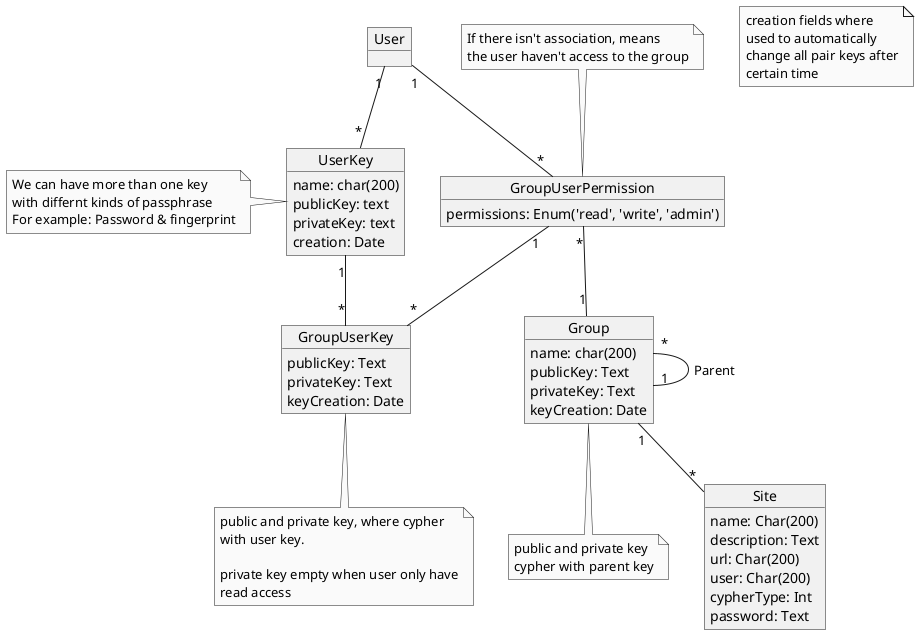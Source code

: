 @startuml

skinparam monochrome true

note as N1
creation fields where
used to automatically
change all pair keys after
certain time
end note

object User {

}

object UserKey {
	name: char(200)
	publicKey: text
	privateKey: text
	creation: Date
}

note left
 We can have more than one key
 with differnt kinds of passphrase
 For example: Password & fingerprint
end note

object Group {
	name: char(200)
	publicKey: Text
	privateKey: Text
	keyCreation: Date
}

note bottom
public and private key
cypher with parent key
end note

object GroupUserPermission {
	permissions: Enum('read', 'write', 'admin')
}

note top
If there isn't association, means
the user haven't access to the group
end note

object GroupUserKey {
	publicKey: Text
	privateKey: Text
	keyCreation: Date
}
note bottom
public and private key, where cypher
with user key.

private key empty when user only have
read access
end note

object Site {
	name: Char(200)
	description: Text
	url: Char(200)
	user: Char(200)
	cypherType: Int
	password: Text
}

User "1" -- "*" UserKey
User "1" -- "*" GroupUserPermission
GroupUserPermission "*" -- "1" Group
Group "*" -- "1" Group : Parent
Group "1" -- "*" Site
GroupUserPermission "1" -- "*" GroupUserKey
UserKey "1" -- "*" GroupUserKey

@enduml
